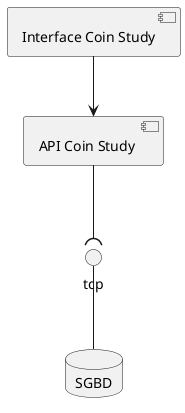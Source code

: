 @startuml

component "Interface Coin Study" as interfaceLayer
' Camada API
component "API Coin Study " as apiLayer

interfaceLayer --> apiLayer
' SQL Servers
database "SGBD" as sql

' Organizando as conexões de interfaces
apiLayer -down-( tcp
tcp -down- sql

@enduml